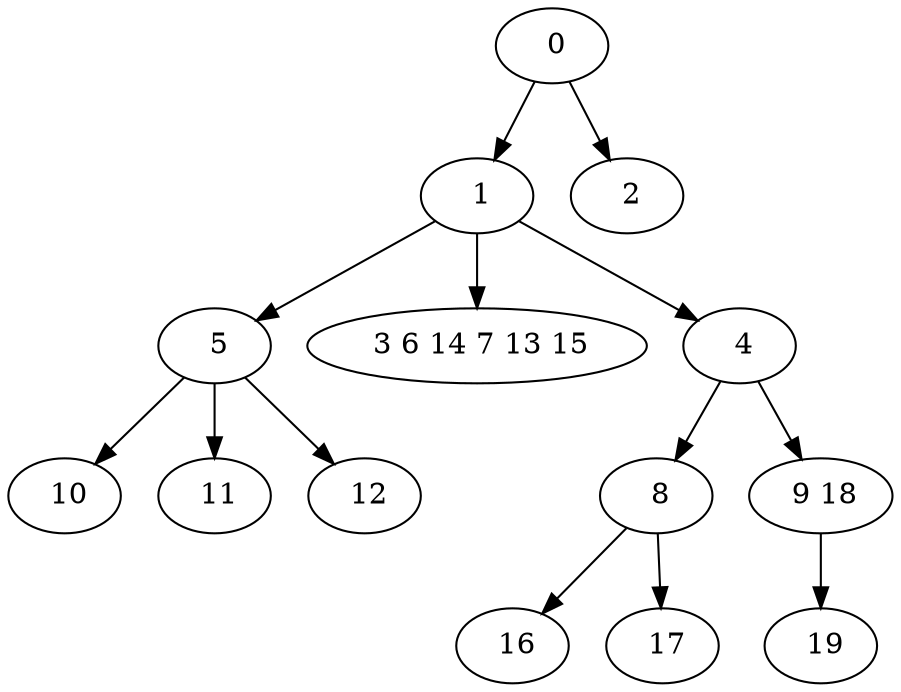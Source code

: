 digraph mytree {
" 0" -> " 1";
" 0" -> " 2";
" 1" -> " 5";
" 1" -> " 3 6 14 7 13 15";
" 1" -> " 4";
" 2";
" 5" -> " 10";
" 5" -> " 11";
" 5" -> " 12";
" 3 6 14 7 13 15";
" 4" -> " 8";
" 4" -> " 9 18";
" 8" -> " 16";
" 8" -> " 17";
" 9 18" -> " 19";
" 10";
" 11";
" 12";
" 16";
" 17";
" 19";
}
